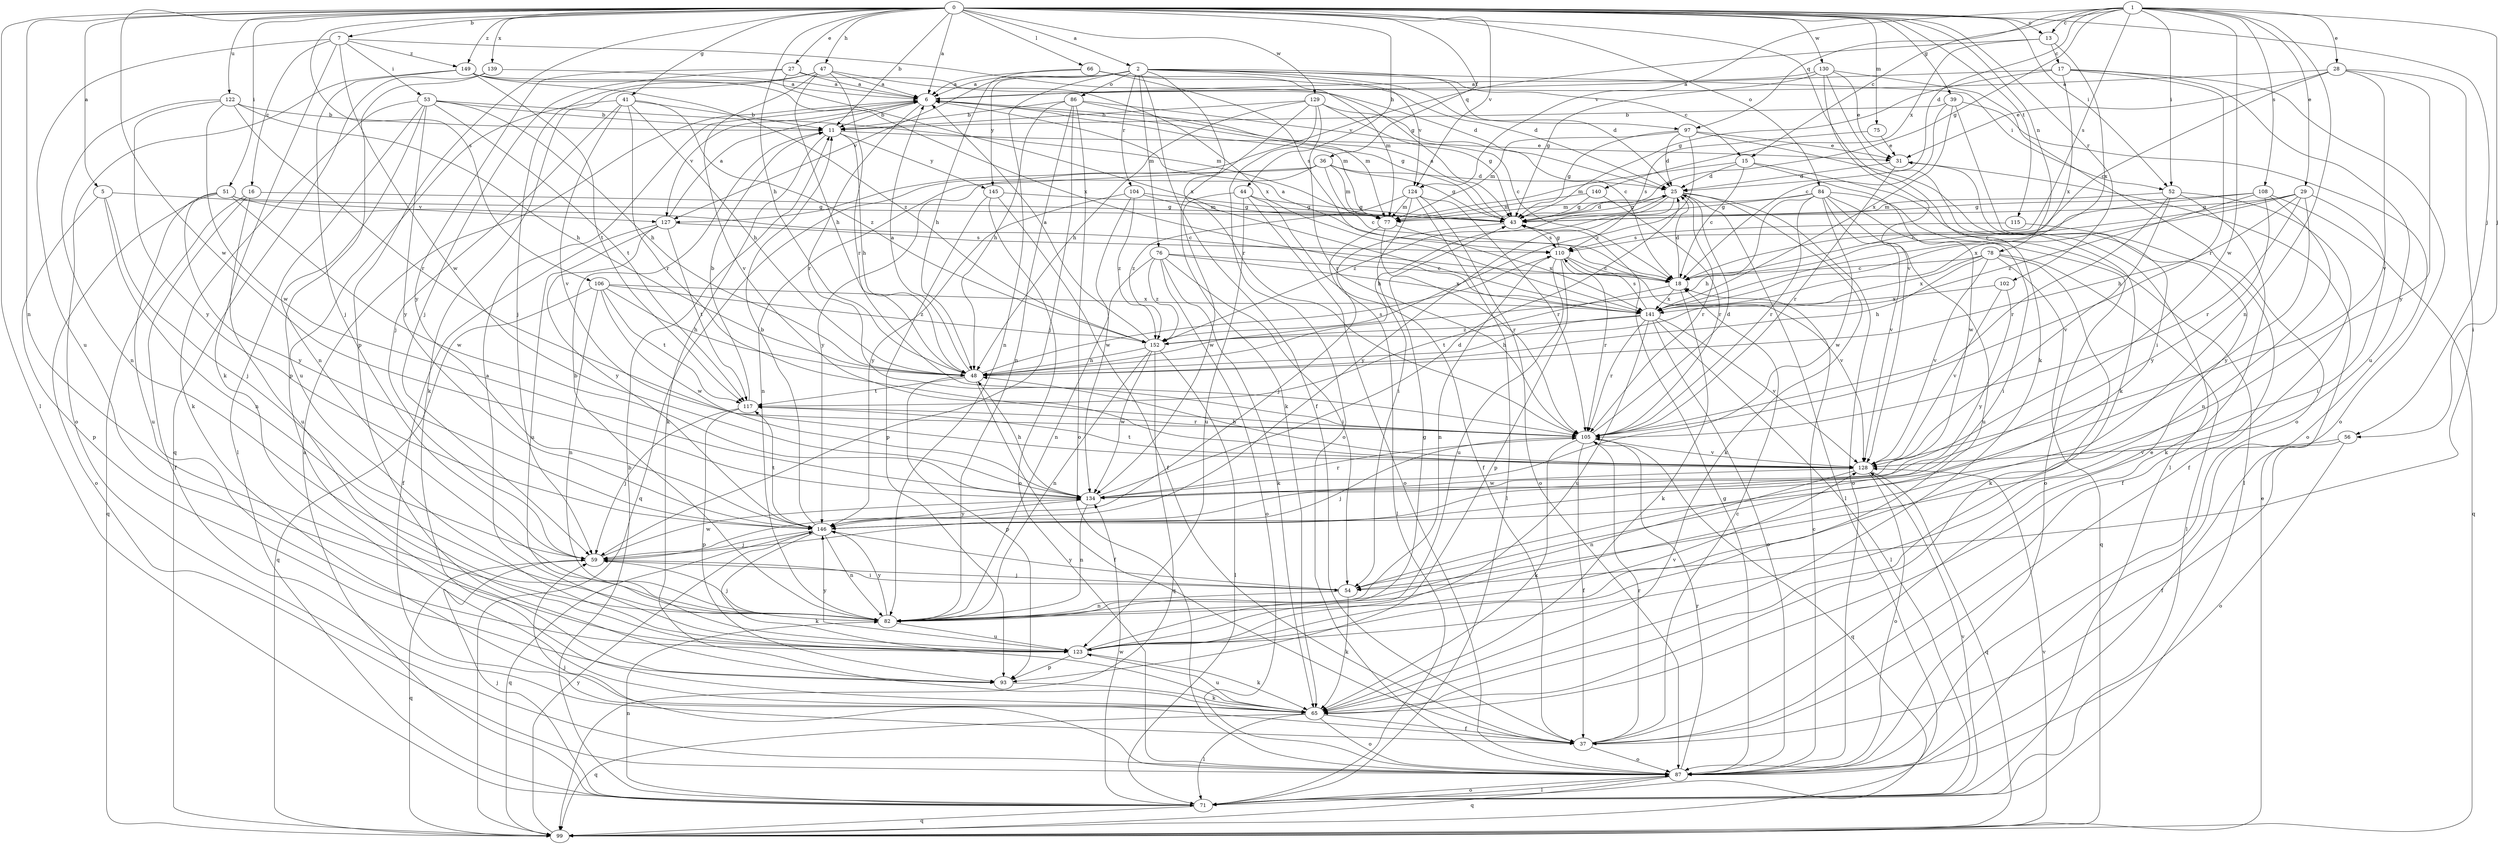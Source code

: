 strict digraph  {
0;
1;
2;
5;
6;
7;
11;
13;
15;
16;
17;
18;
25;
27;
28;
29;
31;
36;
37;
39;
41;
43;
44;
47;
48;
51;
52;
53;
54;
56;
59;
65;
66;
71;
75;
76;
77;
78;
82;
84;
86;
87;
93;
97;
99;
102;
104;
105;
106;
108;
110;
115;
117;
122;
123;
124;
127;
128;
129;
130;
134;
139;
140;
141;
145;
146;
149;
152;
0 -> 2  [label=a];
0 -> 5  [label=a];
0 -> 6  [label=a];
0 -> 7  [label=b];
0 -> 11  [label=b];
0 -> 13  [label=c];
0 -> 27  [label=e];
0 -> 36  [label=f];
0 -> 39  [label=g];
0 -> 41  [label=g];
0 -> 44  [label=h];
0 -> 47  [label=h];
0 -> 48  [label=h];
0 -> 51  [label=i];
0 -> 52  [label=i];
0 -> 56  [label=j];
0 -> 65  [label=k];
0 -> 66  [label=l];
0 -> 71  [label=l];
0 -> 75  [label=m];
0 -> 78  [label=n];
0 -> 82  [label=n];
0 -> 84  [label=o];
0 -> 93  [label=p];
0 -> 102  [label=r];
0 -> 106  [label=s];
0 -> 115  [label=t];
0 -> 122  [label=u];
0 -> 124  [label=v];
0 -> 129  [label=w];
0 -> 130  [label=w];
0 -> 134  [label=w];
0 -> 139  [label=x];
0 -> 149  [label=z];
1 -> 13  [label=c];
1 -> 15  [label=c];
1 -> 25  [label=d];
1 -> 28  [label=e];
1 -> 29  [label=e];
1 -> 43  [label=g];
1 -> 52  [label=i];
1 -> 56  [label=j];
1 -> 82  [label=n];
1 -> 97  [label=q];
1 -> 108  [label=s];
1 -> 110  [label=s];
1 -> 124  [label=v];
1 -> 134  [label=w];
2 -> 6  [label=a];
2 -> 15  [label=c];
2 -> 25  [label=d];
2 -> 37  [label=f];
2 -> 52  [label=i];
2 -> 76  [label=m];
2 -> 82  [label=n];
2 -> 86  [label=o];
2 -> 97  [label=q];
2 -> 104  [label=r];
2 -> 105  [label=r];
2 -> 124  [label=v];
2 -> 127  [label=v];
2 -> 145  [label=y];
5 -> 59  [label=j];
5 -> 82  [label=n];
5 -> 93  [label=p];
5 -> 127  [label=v];
6 -> 11  [label=b];
6 -> 43  [label=g];
6 -> 77  [label=m];
6 -> 105  [label=r];
6 -> 127  [label=v];
7 -> 16  [label=c];
7 -> 43  [label=g];
7 -> 53  [label=i];
7 -> 65  [label=k];
7 -> 123  [label=u];
7 -> 134  [label=w];
7 -> 149  [label=z];
11 -> 31  [label=e];
11 -> 48  [label=h];
11 -> 65  [label=k];
11 -> 145  [label=y];
13 -> 17  [label=c];
13 -> 127  [label=v];
13 -> 140  [label=x];
13 -> 141  [label=x];
15 -> 18  [label=c];
15 -> 25  [label=d];
15 -> 71  [label=l];
15 -> 77  [label=m];
15 -> 134  [label=w];
16 -> 37  [label=f];
16 -> 43  [label=g];
16 -> 99  [label=q];
16 -> 123  [label=u];
17 -> 6  [label=a];
17 -> 43  [label=g];
17 -> 87  [label=o];
17 -> 105  [label=r];
17 -> 123  [label=u];
17 -> 141  [label=x];
18 -> 6  [label=a];
18 -> 25  [label=d];
18 -> 65  [label=k];
18 -> 117  [label=t];
18 -> 141  [label=x];
25 -> 43  [label=g];
25 -> 48  [label=h];
25 -> 65  [label=k];
25 -> 71  [label=l];
25 -> 87  [label=o];
25 -> 105  [label=r];
25 -> 146  [label=y];
25 -> 152  [label=z];
27 -> 6  [label=a];
27 -> 25  [label=d];
27 -> 59  [label=j];
27 -> 141  [label=x];
27 -> 146  [label=y];
28 -> 6  [label=a];
28 -> 18  [label=c];
28 -> 31  [label=e];
28 -> 54  [label=i];
28 -> 128  [label=v];
28 -> 146  [label=y];
29 -> 18  [label=c];
29 -> 43  [label=g];
29 -> 48  [label=h];
29 -> 54  [label=i];
29 -> 105  [label=r];
29 -> 141  [label=x];
29 -> 146  [label=y];
31 -> 25  [label=d];
31 -> 105  [label=r];
36 -> 18  [label=c];
36 -> 25  [label=d];
36 -> 43  [label=g];
36 -> 77  [label=m];
36 -> 82  [label=n];
36 -> 99  [label=q];
36 -> 146  [label=y];
37 -> 18  [label=c];
37 -> 31  [label=e];
37 -> 87  [label=o];
37 -> 105  [label=r];
39 -> 11  [label=b];
39 -> 18  [label=c];
39 -> 54  [label=i];
39 -> 87  [label=o];
39 -> 141  [label=x];
41 -> 11  [label=b];
41 -> 48  [label=h];
41 -> 59  [label=j];
41 -> 105  [label=r];
41 -> 123  [label=u];
41 -> 128  [label=v];
41 -> 152  [label=z];
43 -> 6  [label=a];
43 -> 25  [label=d];
43 -> 59  [label=j];
43 -> 110  [label=s];
44 -> 37  [label=f];
44 -> 43  [label=g];
44 -> 87  [label=o];
44 -> 123  [label=u];
44 -> 134  [label=w];
47 -> 6  [label=a];
47 -> 48  [label=h];
47 -> 59  [label=j];
47 -> 65  [label=k];
47 -> 105  [label=r];
47 -> 128  [label=v];
47 -> 141  [label=x];
48 -> 6  [label=a];
48 -> 37  [label=f];
48 -> 93  [label=p];
48 -> 110  [label=s];
48 -> 117  [label=t];
51 -> 18  [label=c];
51 -> 43  [label=g];
51 -> 87  [label=o];
51 -> 123  [label=u];
51 -> 134  [label=w];
51 -> 146  [label=y];
52 -> 37  [label=f];
52 -> 65  [label=k];
52 -> 77  [label=m];
52 -> 105  [label=r];
52 -> 128  [label=v];
53 -> 11  [label=b];
53 -> 48  [label=h];
53 -> 65  [label=k];
53 -> 71  [label=l];
53 -> 77  [label=m];
53 -> 82  [label=n];
53 -> 117  [label=t];
53 -> 146  [label=y];
54 -> 59  [label=j];
54 -> 65  [label=k];
54 -> 82  [label=n];
54 -> 146  [label=y];
56 -> 37  [label=f];
56 -> 87  [label=o];
56 -> 128  [label=v];
59 -> 54  [label=i];
59 -> 99  [label=q];
59 -> 134  [label=w];
65 -> 37  [label=f];
65 -> 71  [label=l];
65 -> 87  [label=o];
65 -> 99  [label=q];
65 -> 123  [label=u];
66 -> 6  [label=a];
66 -> 25  [label=d];
66 -> 48  [label=h];
66 -> 77  [label=m];
66 -> 110  [label=s];
71 -> 6  [label=a];
71 -> 11  [label=b];
71 -> 59  [label=j];
71 -> 82  [label=n];
71 -> 87  [label=o];
71 -> 99  [label=q];
71 -> 128  [label=v];
71 -> 134  [label=w];
75 -> 31  [label=e];
75 -> 110  [label=s];
76 -> 18  [label=c];
76 -> 54  [label=i];
76 -> 65  [label=k];
76 -> 82  [label=n];
76 -> 87  [label=o];
76 -> 141  [label=x];
76 -> 152  [label=z];
77 -> 71  [label=l];
77 -> 105  [label=r];
77 -> 141  [label=x];
78 -> 18  [label=c];
78 -> 48  [label=h];
78 -> 65  [label=k];
78 -> 71  [label=l];
78 -> 99  [label=q];
78 -> 128  [label=v];
78 -> 141  [label=x];
82 -> 11  [label=b];
82 -> 59  [label=j];
82 -> 123  [label=u];
82 -> 146  [label=y];
84 -> 43  [label=g];
84 -> 48  [label=h];
84 -> 54  [label=i];
84 -> 77  [label=m];
84 -> 87  [label=o];
84 -> 105  [label=r];
84 -> 123  [label=u];
84 -> 128  [label=v];
84 -> 134  [label=w];
86 -> 11  [label=b];
86 -> 18  [label=c];
86 -> 48  [label=h];
86 -> 59  [label=j];
86 -> 77  [label=m];
86 -> 82  [label=n];
86 -> 87  [label=o];
87 -> 18  [label=c];
87 -> 43  [label=g];
87 -> 59  [label=j];
87 -> 71  [label=l];
87 -> 99  [label=q];
87 -> 105  [label=r];
93 -> 65  [label=k];
97 -> 25  [label=d];
97 -> 31  [label=e];
97 -> 43  [label=g];
97 -> 71  [label=l];
97 -> 77  [label=m];
97 -> 152  [label=z];
99 -> 31  [label=e];
99 -> 128  [label=v];
99 -> 146  [label=y];
102 -> 128  [label=v];
102 -> 141  [label=x];
102 -> 146  [label=y];
104 -> 43  [label=g];
104 -> 77  [label=m];
104 -> 134  [label=w];
104 -> 146  [label=y];
104 -> 152  [label=z];
105 -> 25  [label=d];
105 -> 37  [label=f];
105 -> 59  [label=j];
105 -> 65  [label=k];
105 -> 99  [label=q];
105 -> 128  [label=v];
106 -> 48  [label=h];
106 -> 82  [label=n];
106 -> 99  [label=q];
106 -> 117  [label=t];
106 -> 134  [label=w];
106 -> 141  [label=x];
106 -> 152  [label=z];
108 -> 18  [label=c];
108 -> 43  [label=g];
108 -> 82  [label=n];
108 -> 99  [label=q];
108 -> 146  [label=y];
108 -> 152  [label=z];
110 -> 18  [label=c];
110 -> 43  [label=g];
110 -> 82  [label=n];
110 -> 93  [label=p];
110 -> 105  [label=r];
110 -> 123  [label=u];
110 -> 128  [label=v];
115 -> 37  [label=f];
115 -> 110  [label=s];
117 -> 11  [label=b];
117 -> 59  [label=j];
117 -> 93  [label=p];
117 -> 105  [label=r];
122 -> 11  [label=b];
122 -> 48  [label=h];
122 -> 82  [label=n];
122 -> 105  [label=r];
122 -> 134  [label=w];
122 -> 146  [label=y];
123 -> 6  [label=a];
123 -> 43  [label=g];
123 -> 65  [label=k];
123 -> 93  [label=p];
123 -> 128  [label=v];
123 -> 146  [label=y];
124 -> 54  [label=i];
124 -> 71  [label=l];
124 -> 77  [label=m];
124 -> 87  [label=o];
124 -> 105  [label=r];
124 -> 152  [label=z];
127 -> 6  [label=a];
127 -> 37  [label=f];
127 -> 110  [label=s];
127 -> 117  [label=t];
127 -> 123  [label=u];
127 -> 146  [label=y];
128 -> 48  [label=h];
128 -> 82  [label=n];
128 -> 87  [label=o];
128 -> 99  [label=q];
128 -> 117  [label=t];
128 -> 134  [label=w];
129 -> 11  [label=b];
129 -> 18  [label=c];
129 -> 43  [label=g];
129 -> 48  [label=h];
129 -> 65  [label=k];
129 -> 87  [label=o];
129 -> 105  [label=r];
130 -> 6  [label=a];
130 -> 31  [label=e];
130 -> 43  [label=g];
130 -> 65  [label=k];
130 -> 87  [label=o];
130 -> 128  [label=v];
134 -> 25  [label=d];
134 -> 48  [label=h];
134 -> 82  [label=n];
134 -> 105  [label=r];
134 -> 146  [label=y];
139 -> 6  [label=a];
139 -> 93  [label=p];
139 -> 99  [label=q];
140 -> 43  [label=g];
140 -> 77  [label=m];
140 -> 105  [label=r];
141 -> 48  [label=h];
141 -> 71  [label=l];
141 -> 87  [label=o];
141 -> 105  [label=r];
141 -> 110  [label=s];
141 -> 123  [label=u];
141 -> 128  [label=v];
141 -> 152  [label=z];
145 -> 37  [label=f];
145 -> 43  [label=g];
145 -> 87  [label=o];
145 -> 93  [label=p];
146 -> 11  [label=b];
146 -> 59  [label=j];
146 -> 65  [label=k];
146 -> 82  [label=n];
146 -> 99  [label=q];
146 -> 117  [label=t];
149 -> 6  [label=a];
149 -> 59  [label=j];
149 -> 87  [label=o];
149 -> 117  [label=t];
149 -> 141  [label=x];
149 -> 152  [label=z];
152 -> 6  [label=a];
152 -> 48  [label=h];
152 -> 71  [label=l];
152 -> 82  [label=n];
152 -> 99  [label=q];
152 -> 134  [label=w];
}
